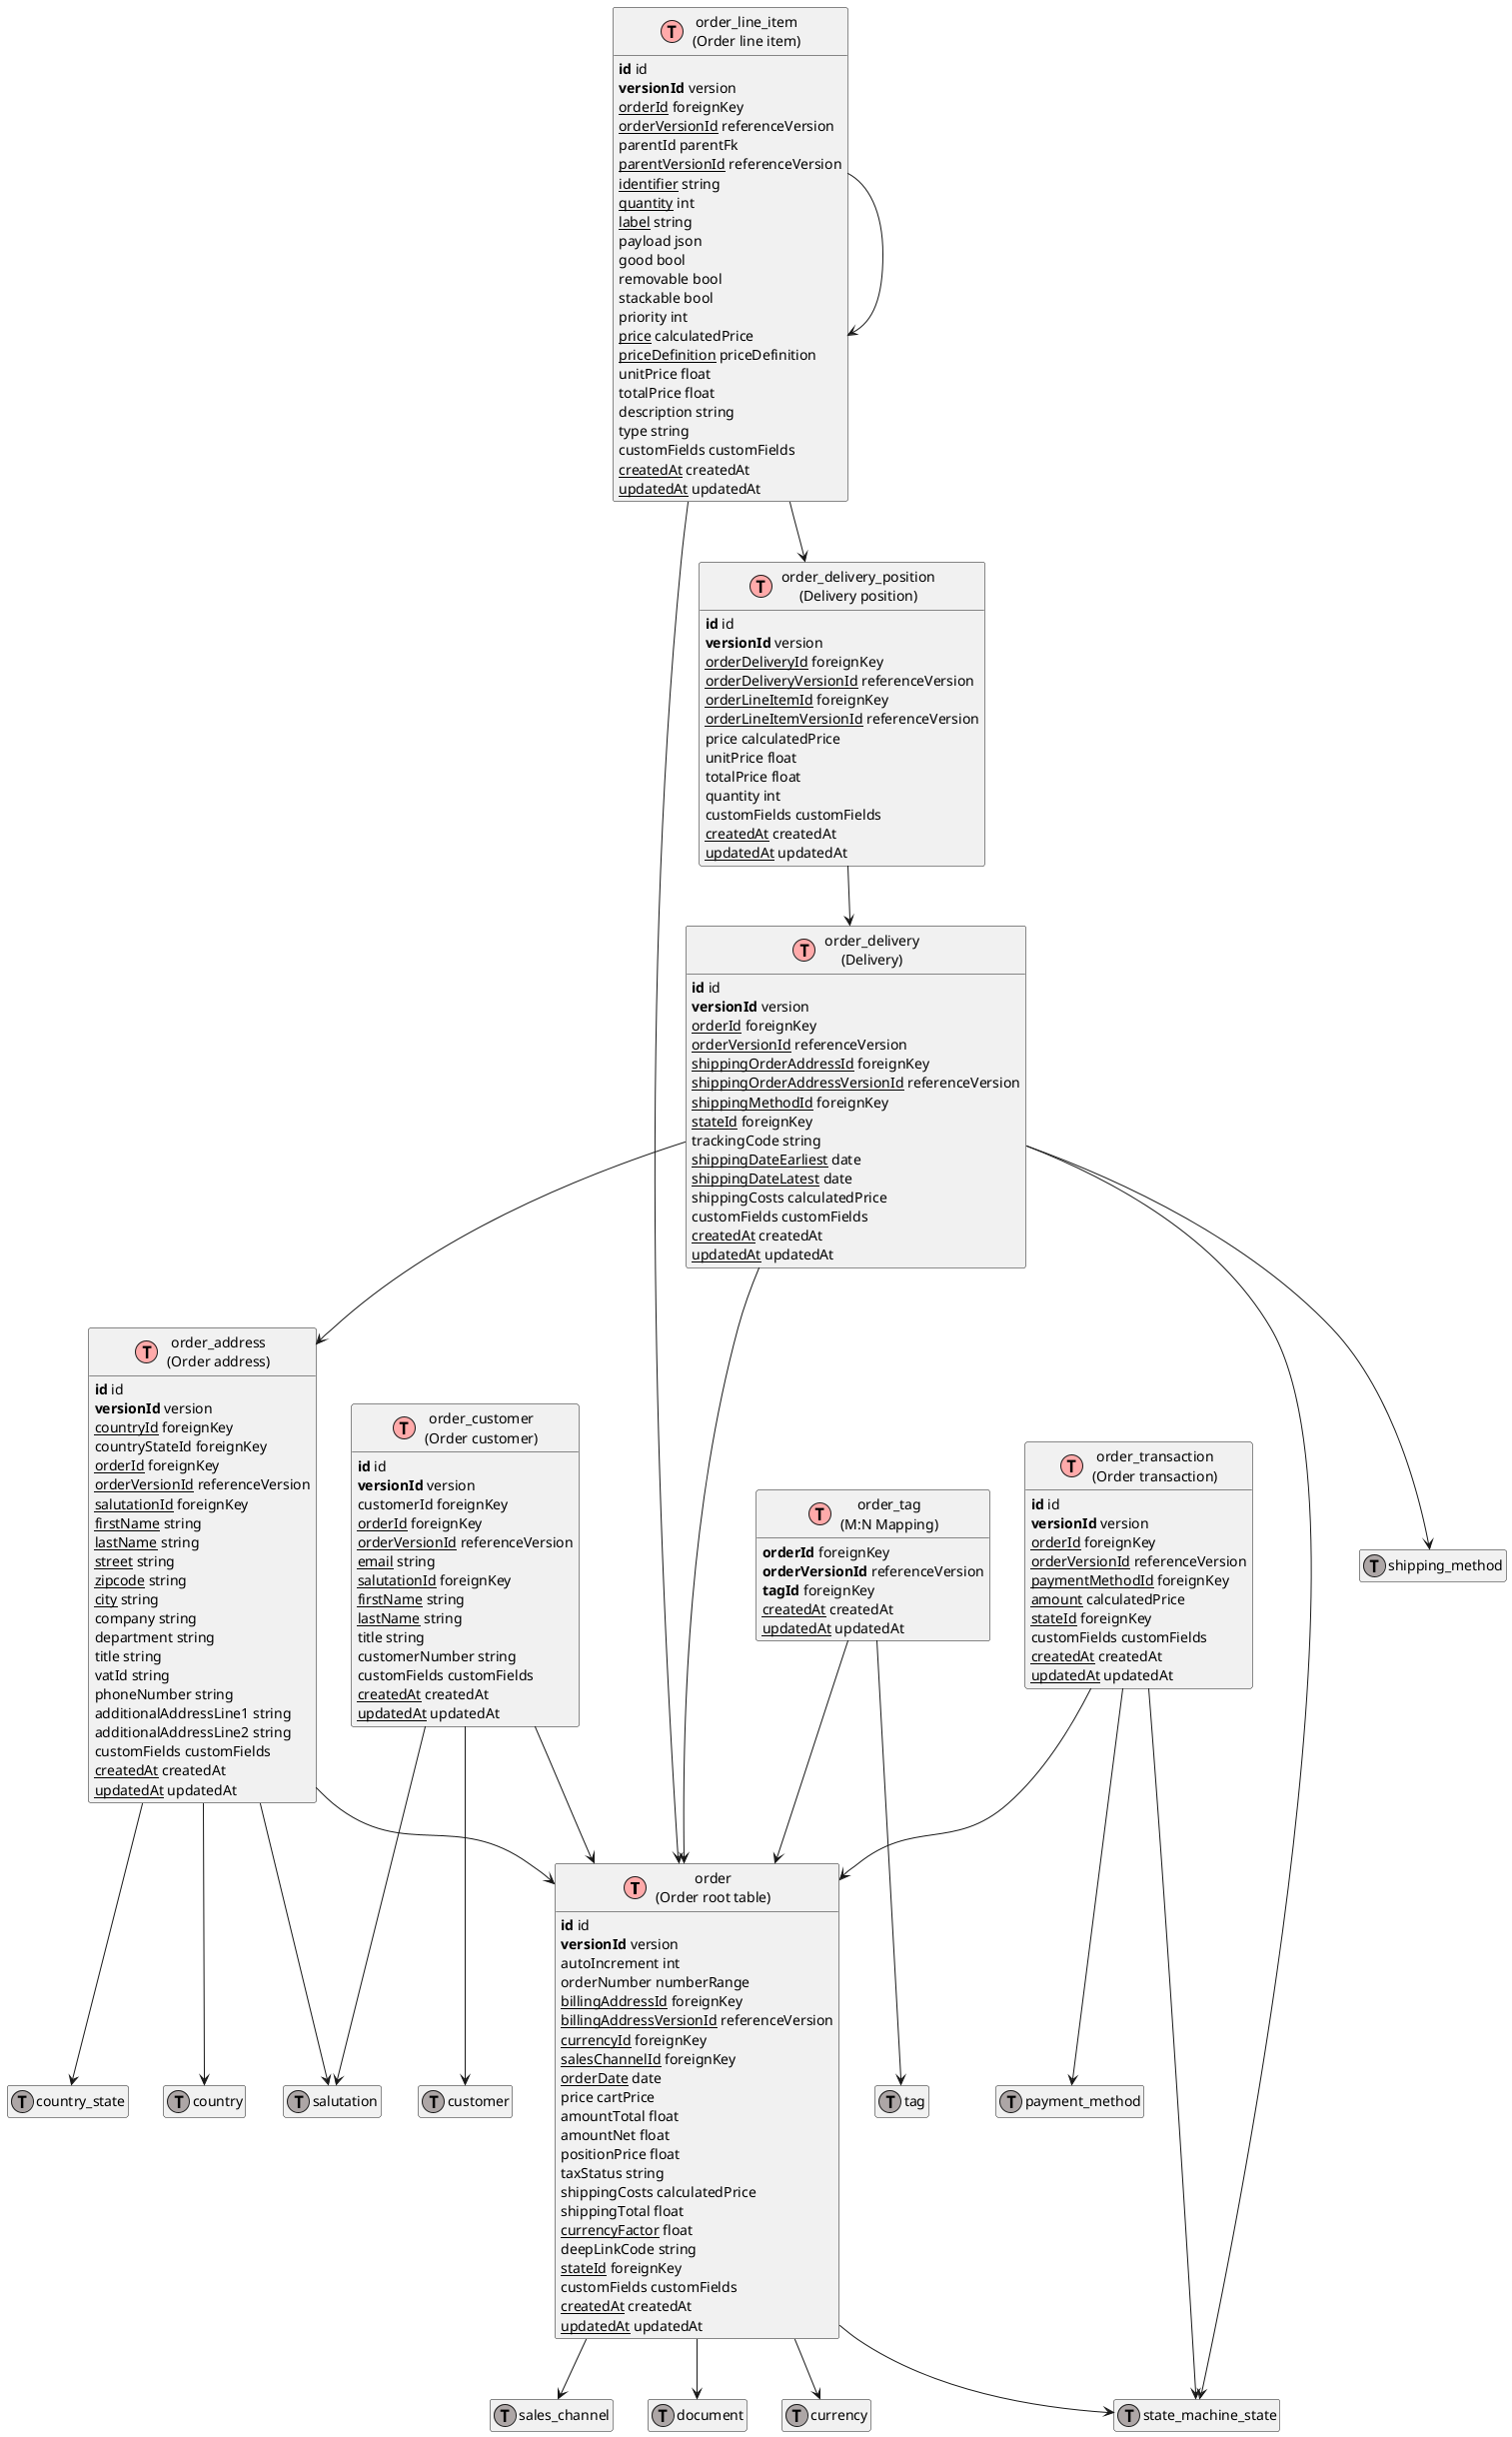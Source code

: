 @startuml
' uncomment the line below if you're using computer with a retina display
' skinparam dpi 300
!define Table(name,desc) class name as "desc" << (T,#FFAAAA) >>
!define ForeignTable(name,desc) class name as "desc" << (T,#ada6a6) >>
!define TranslationTable(name,desc) class name as "desc" << (I,#4286f4) >>
' we use bold for primary key
' green color for unique
' and underscore for not_null
!define primary_key(x) <b>x</b>
!define unique(x) <color:green>x</color>
!define not_null(x) <u>x</u>
' other tags available:
' <i></i>
' <back:COLOR></color>, where color is a color name or html color code
' (#FFAACC)
' see: http://plantuml.com/classes.html#More
hide methods
hide stereotypes
hide empty members
skinparam backgroundColor #FFFFFF

' entities

Table(ShopwareCoreCheckoutOrderOrderDefinition, "order\n(Order root table)") {
   primary_key(id) id
   primary_key(versionId) version
   autoIncrement int
   orderNumber numberRange
   not_null(billingAddressId) foreignKey
   not_null(billingAddressVersionId) referenceVersion
   not_null(currencyId) foreignKey
   not_null(salesChannelId) foreignKey
   not_null(orderDate) date
   price cartPrice
   amountTotal float
   amountNet float
   positionPrice float
   taxStatus string
   shippingCosts calculatedPrice
   shippingTotal float
   not_null(currencyFactor) float
   deepLinkCode string
   not_null(stateId) foreignKey
   customFields customFields
   not_null(createdAt) createdAt
   not_null(updatedAt) updatedAt
}
Table(ShopwareCoreCheckoutOrderAggregateOrderAddressOrderAddressDefinition, "order_address\n(Order address)") {
   primary_key(id) id
   primary_key(versionId) version
   not_null(countryId) foreignKey
   countryStateId foreignKey
   not_null(orderId) foreignKey
   not_null(orderVersionId) referenceVersion
   not_null(salutationId) foreignKey
   not_null(firstName) string
   not_null(lastName) string
   not_null(street) string
   not_null(zipcode) string
   not_null(city) string
   company string
   department string
   title string
   vatId string
   phoneNumber string
   additionalAddressLine1 string
   additionalAddressLine2 string
   customFields customFields
   not_null(createdAt) createdAt
   not_null(updatedAt) updatedAt
}
Table(ShopwareCoreCheckoutOrderAggregateOrderCustomerOrderCustomerDefinition, "order_customer\n(Order customer)") {
   primary_key(id) id
   primary_key(versionId) version
   customerId foreignKey
   not_null(orderId) foreignKey
   not_null(orderVersionId) referenceVersion
   not_null(email) string
   not_null(salutationId) foreignKey
   not_null(firstName) string
   not_null(lastName) string
   title string
   customerNumber string
   customFields customFields
   not_null(createdAt) createdAt
   not_null(updatedAt) updatedAt
}
Table(ShopwareCoreCheckoutOrderAggregateOrderDeliveryOrderDeliveryDefinition, "order_delivery\n(Delivery)") {
   primary_key(id) id
   primary_key(versionId) version
   not_null(orderId) foreignKey
   not_null(orderVersionId) referenceVersion
   not_null(shippingOrderAddressId) foreignKey
   not_null(shippingOrderAddressVersionId) referenceVersion
   not_null(shippingMethodId) foreignKey
   not_null(stateId) foreignKey
   trackingCode string
   not_null(shippingDateEarliest) date
   not_null(shippingDateLatest) date
   shippingCosts calculatedPrice
   customFields customFields
   not_null(createdAt) createdAt
   not_null(updatedAt) updatedAt
}
Table(ShopwareCoreCheckoutOrderAggregateOrderDeliveryPositionOrderDeliveryPositionDefinition, "order_delivery_position\n(Delivery position)") {
   primary_key(id) id
   primary_key(versionId) version
   not_null(orderDeliveryId) foreignKey
   not_null(orderDeliveryVersionId) referenceVersion
   not_null(orderLineItemId) foreignKey
   not_null(orderLineItemVersionId) referenceVersion
   price calculatedPrice
   unitPrice float
   totalPrice float
   quantity int
   customFields customFields
   not_null(createdAt) createdAt
   not_null(updatedAt) updatedAt
}
Table(ShopwareCoreCheckoutOrderAggregateOrderLineItemOrderLineItemDefinition, "order_line_item\n(Order line item)") {
   primary_key(id) id
   primary_key(versionId) version
   not_null(orderId) foreignKey
   not_null(orderVersionId) referenceVersion
   parentId parentFk
   not_null(parentVersionId) referenceVersion
   not_null(identifier) string
   not_null(quantity) int
   not_null(label) string
   payload json
   good bool
   removable bool
   stackable bool
   priority int
   not_null(price) calculatedPrice
   not_null(priceDefinition) priceDefinition
   unitPrice float
   totalPrice float
   description string
   type string
   customFields customFields
   not_null(createdAt) createdAt
   not_null(updatedAt) updatedAt
}
Table(ShopwareCoreCheckoutOrderAggregateOrderTagOrderTagDefinition, "order_tag\n(M:N Mapping)") {
   primary_key(orderId) foreignKey
   primary_key(orderVersionId) referenceVersion
   primary_key(tagId) foreignKey
   not_null(createdAt) createdAt
   not_null(updatedAt) updatedAt
}
Table(ShopwareCoreCheckoutOrderAggregateOrderTransactionOrderTransactionDefinition, "order_transaction\n(Order transaction)") {
   primary_key(id) id
   primary_key(versionId) version
   not_null(orderId) foreignKey
   not_null(orderVersionId) referenceVersion
   not_null(paymentMethodId) foreignKey
   not_null(amount) calculatedPrice
   not_null(stateId) foreignKey
   customFields customFields
   not_null(createdAt) createdAt
   not_null(updatedAt) updatedAt
}
ForeignTable(ShopwareCoreSystemStateMachineAggregationStateMachineStateStateMachineStateDefinition, "state_machine_state") {
}
ForeignTable(ShopwareCoreSystemCurrencyCurrencyDefinition, "currency") {
}
ForeignTable(ShopwareCoreSystemSalesChannelSalesChannelDefinition, "sales_channel") {
}
ForeignTable(ShopwareCoreCheckoutDocumentDocumentDefinition, "document") {
}
ForeignTable(ShopwareCoreSystemCountryCountryDefinition, "country") {
}
ForeignTable(ShopwareCoreSystemCountryAggregateCountryStateCountryStateDefinition, "country_state") {
}
ForeignTable(ShopwareCoreSystemSalutationSalutationDefinition, "salutation") {
}
ForeignTable(ShopwareCoreCheckoutCustomerCustomerDefinition, "customer") {
}
ForeignTable(ShopwareCoreCheckoutShippingShippingMethodDefinition, "shipping_method") {
}
ForeignTable(ShopwareCoreFrameworkTagTagDefinition, "tag") {
}
ForeignTable(ShopwareCoreCheckoutPaymentPaymentMethodDefinition, "payment_method") {
}

' relationshipd

ShopwareCoreCheckoutOrderOrderDefinition --> ShopwareCoreSystemStateMachineAggregationStateMachineStateStateMachineStateDefinition
ShopwareCoreCheckoutOrderAggregateOrderCustomerOrderCustomerDefinition --> ShopwareCoreCheckoutOrderOrderDefinition
ShopwareCoreCheckoutOrderOrderDefinition --> ShopwareCoreSystemCurrencyCurrencyDefinition
ShopwareCoreCheckoutOrderOrderDefinition --> ShopwareCoreSystemSalesChannelSalesChannelDefinition
ShopwareCoreCheckoutOrderAggregateOrderAddressOrderAddressDefinition --> ShopwareCoreCheckoutOrderOrderDefinition
ShopwareCoreCheckoutOrderAggregateOrderDeliveryOrderDeliveryDefinition --> ShopwareCoreCheckoutOrderOrderDefinition
ShopwareCoreCheckoutOrderAggregateOrderLineItemOrderLineItemDefinition --> ShopwareCoreCheckoutOrderOrderDefinition
ShopwareCoreCheckoutOrderAggregateOrderTransactionOrderTransactionDefinition --> ShopwareCoreCheckoutOrderOrderDefinition
ShopwareCoreCheckoutOrderOrderDefinition --> ShopwareCoreCheckoutDocumentDocumentDefinition
ShopwareCoreCheckoutOrderAggregateOrderTagOrderTagDefinition --> ShopwareCoreCheckoutOrderOrderDefinition
ShopwareCoreCheckoutOrderAggregateOrderAddressOrderAddressDefinition --> ShopwareCoreSystemCountryCountryDefinition
ShopwareCoreCheckoutOrderAggregateOrderAddressOrderAddressDefinition --> ShopwareCoreSystemCountryAggregateCountryStateCountryStateDefinition
ShopwareCoreCheckoutOrderAggregateOrderAddressOrderAddressDefinition --> ShopwareCoreSystemSalutationSalutationDefinition
ShopwareCoreCheckoutOrderAggregateOrderDeliveryOrderDeliveryDefinition --> ShopwareCoreCheckoutOrderAggregateOrderAddressOrderAddressDefinition
ShopwareCoreCheckoutOrderAggregateOrderCustomerOrderCustomerDefinition --> ShopwareCoreCheckoutCustomerCustomerDefinition
ShopwareCoreCheckoutOrderAggregateOrderCustomerOrderCustomerDefinition --> ShopwareCoreSystemSalutationSalutationDefinition
ShopwareCoreCheckoutOrderAggregateOrderDeliveryOrderDeliveryDefinition --> ShopwareCoreSystemStateMachineAggregationStateMachineStateStateMachineStateDefinition
ShopwareCoreCheckoutOrderAggregateOrderDeliveryOrderDeliveryDefinition --> ShopwareCoreCheckoutShippingShippingMethodDefinition
ShopwareCoreCheckoutOrderAggregateOrderDeliveryPositionOrderDeliveryPositionDefinition --> ShopwareCoreCheckoutOrderAggregateOrderDeliveryOrderDeliveryDefinition
ShopwareCoreCheckoutOrderAggregateOrderLineItemOrderLineItemDefinition --> ShopwareCoreCheckoutOrderAggregateOrderDeliveryPositionOrderDeliveryPositionDefinition
ShopwareCoreCheckoutOrderAggregateOrderLineItemOrderLineItemDefinition --> ShopwareCoreCheckoutOrderAggregateOrderLineItemOrderLineItemDefinition
ShopwareCoreCheckoutOrderAggregateOrderTagOrderTagDefinition --> ShopwareCoreFrameworkTagTagDefinition
ShopwareCoreCheckoutOrderAggregateOrderTransactionOrderTransactionDefinition --> ShopwareCoreSystemStateMachineAggregationStateMachineStateStateMachineStateDefinition
ShopwareCoreCheckoutOrderAggregateOrderTransactionOrderTransactionDefinition --> ShopwareCoreCheckoutPaymentPaymentMethodDefinition
@enduml
